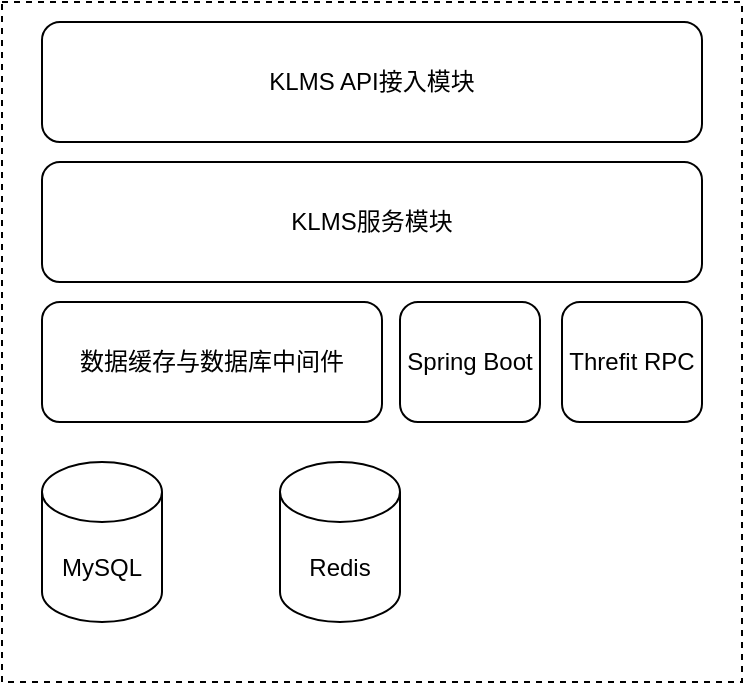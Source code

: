 <mxfile version="14.5.10" type="github">
  <diagram id="O5blFa7L9_QzMBP0XI0-" name="Page-1">
    <mxGraphModel dx="945" dy="1844" grid="1" gridSize="10" guides="1" tooltips="1" connect="1" arrows="1" fold="1" page="1" pageScale="1" pageWidth="827" pageHeight="1169" math="0" shadow="0">
      <root>
        <mxCell id="0" />
        <mxCell id="1" parent="0" />
        <mxCell id="ix2rLgj7zzMYFasW1nlt-1" value="" style="rounded=0;whiteSpace=wrap;html=1;dashed=1;" vertex="1" parent="1">
          <mxGeometry x="180" y="-750" width="370" height="340" as="geometry" />
        </mxCell>
        <mxCell id="ix2rLgj7zzMYFasW1nlt-2" value="Spring Boot" style="rounded=1;whiteSpace=wrap;html=1;" vertex="1" parent="1">
          <mxGeometry x="379" y="-600" width="70" height="60" as="geometry" />
        </mxCell>
        <mxCell id="ix2rLgj7zzMYFasW1nlt-3" value="MySQL" style="shape=cylinder3;whiteSpace=wrap;html=1;boundedLbl=1;backgroundOutline=1;size=15;" vertex="1" parent="1">
          <mxGeometry x="200" y="-520" width="60" height="80" as="geometry" />
        </mxCell>
        <mxCell id="ix2rLgj7zzMYFasW1nlt-4" value="Redis" style="shape=cylinder3;whiteSpace=wrap;html=1;boundedLbl=1;backgroundOutline=1;size=15;" vertex="1" parent="1">
          <mxGeometry x="319" y="-520" width="60" height="80" as="geometry" />
        </mxCell>
        <mxCell id="ix2rLgj7zzMYFasW1nlt-5" value="Threfit RPC" style="rounded=1;whiteSpace=wrap;html=1;" vertex="1" parent="1">
          <mxGeometry x="460" y="-600" width="70" height="60" as="geometry" />
        </mxCell>
        <mxCell id="ix2rLgj7zzMYFasW1nlt-6" value="KLMS API接入模块" style="rounded=1;whiteSpace=wrap;html=1;" vertex="1" parent="1">
          <mxGeometry x="200" y="-740" width="330" height="60" as="geometry" />
        </mxCell>
        <mxCell id="ix2rLgj7zzMYFasW1nlt-7" value="KLMS服务模块" style="rounded=1;whiteSpace=wrap;html=1;" vertex="1" parent="1">
          <mxGeometry x="200" y="-670" width="330" height="60" as="geometry" />
        </mxCell>
        <mxCell id="ix2rLgj7zzMYFasW1nlt-8" value="数据缓存与数据库中间件" style="rounded=1;whiteSpace=wrap;html=1;" vertex="1" parent="1">
          <mxGeometry x="200" y="-600" width="170" height="60" as="geometry" />
        </mxCell>
      </root>
    </mxGraphModel>
  </diagram>
</mxfile>

